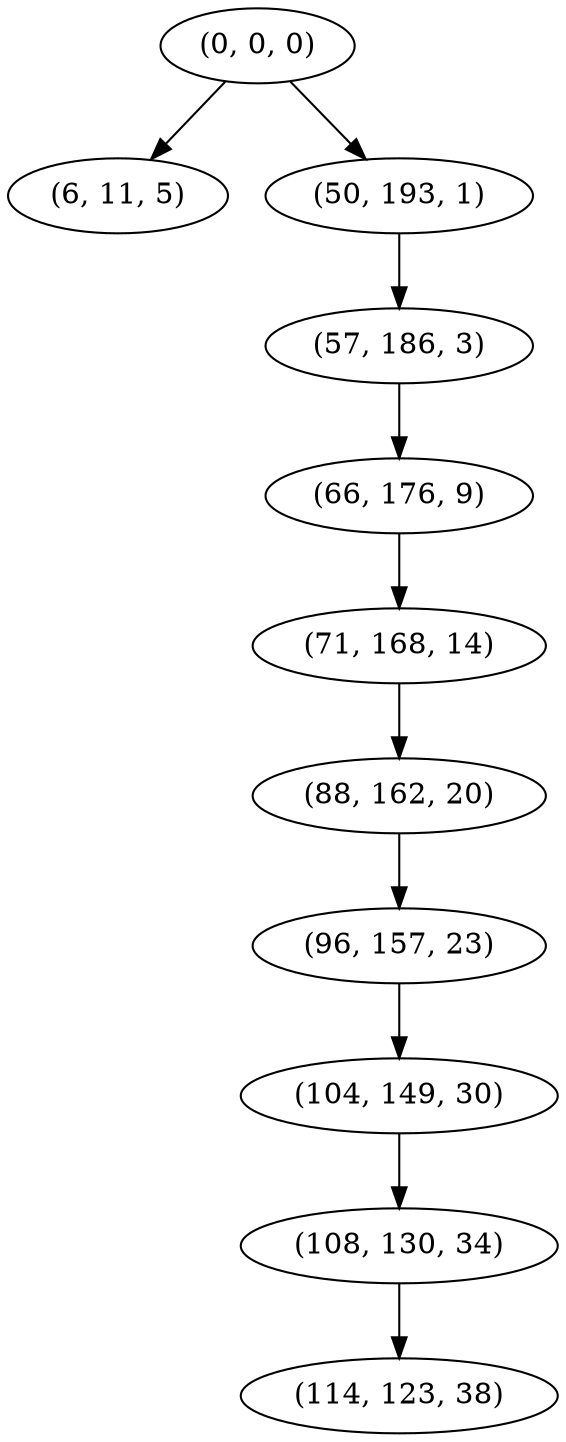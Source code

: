 digraph tree {
    "(0, 0, 0)";
    "(6, 11, 5)";
    "(50, 193, 1)";
    "(57, 186, 3)";
    "(66, 176, 9)";
    "(71, 168, 14)";
    "(88, 162, 20)";
    "(96, 157, 23)";
    "(104, 149, 30)";
    "(108, 130, 34)";
    "(114, 123, 38)";
    "(0, 0, 0)" -> "(6, 11, 5)";
    "(0, 0, 0)" -> "(50, 193, 1)";
    "(50, 193, 1)" -> "(57, 186, 3)";
    "(57, 186, 3)" -> "(66, 176, 9)";
    "(66, 176, 9)" -> "(71, 168, 14)";
    "(71, 168, 14)" -> "(88, 162, 20)";
    "(88, 162, 20)" -> "(96, 157, 23)";
    "(96, 157, 23)" -> "(104, 149, 30)";
    "(104, 149, 30)" -> "(108, 130, 34)";
    "(108, 130, 34)" -> "(114, 123, 38)";
}
